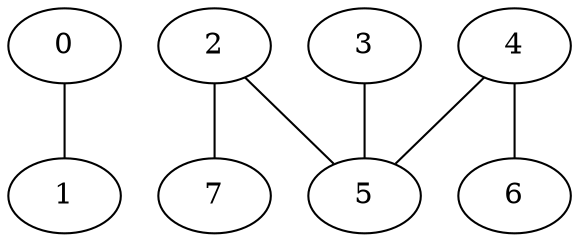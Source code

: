 graph "sampletest150-mod4_image10.bmp" {
	0	 [type=corner,
		x=502,
		y=284];
	1	 [type=corner,
		x=476,
		y=145];
	0 -- 1	 [angle0="1.39",
		angle1="484.18",
		frequency=2,
		type0=line,
		type1=arc];
	2	 [type=corner,
		x=193,
		y=182];
	5	 [type=intersection,
		x=195,
		y=196];
	2 -- 5	 [angle0="1.43",
		frequency=1,
		type0=line];
	7	 [type=endpoint,
		x=285,
		y=201];
	2 -- 7	 [angle0=".20",
		frequency=1,
		type0=line];
	3	 [type=endpoint,
		x=362,
		y=360];
	3 -- 5	 [angle0=".78",
		frequency=1,
		type0=line];
	4	 [type=corner,
		x=178,
		y=201];
	4 -- 5	 [angle0="-.29",
		frequency=1,
		type0=line];
	6	 [type=endpoint,
		x=198,
		y=289];
	4 -- 6	 [angle0="1.35",
		frequency=1,
		type0=line];
}

